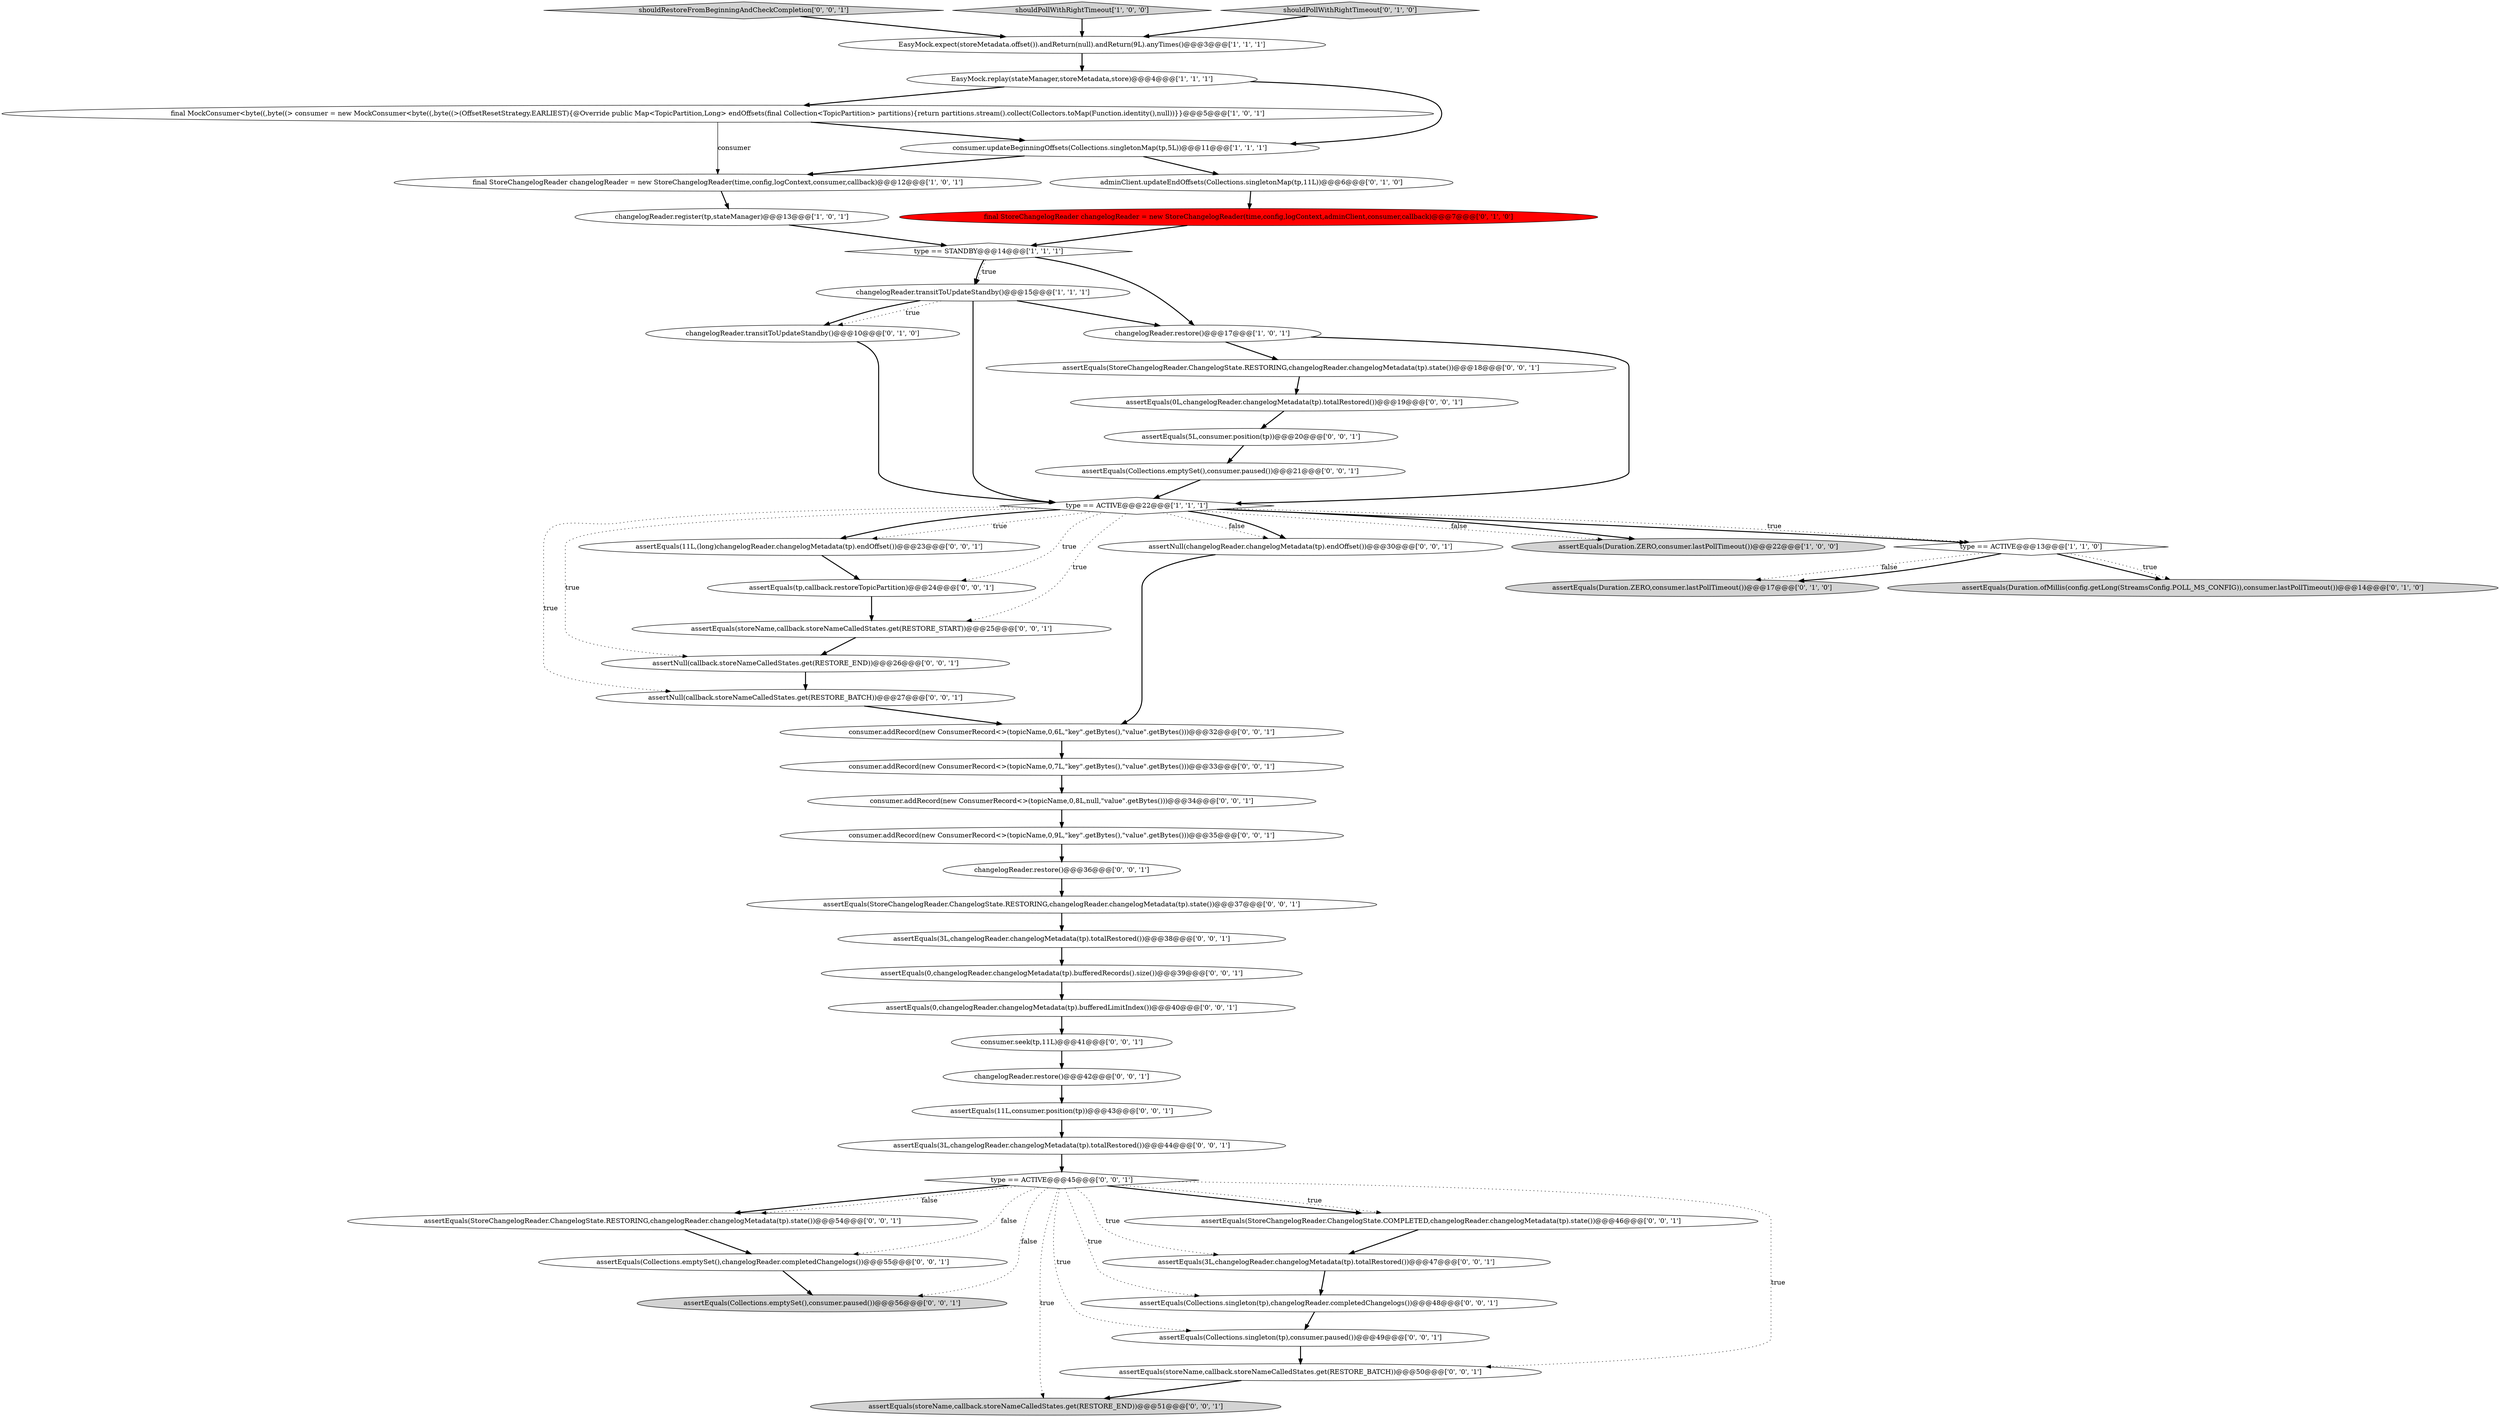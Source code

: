 digraph {
17 [style = filled, label = "adminClient.updateEndOffsets(Collections.singletonMap(tp,11L))@@@6@@@['0', '1', '0']", fillcolor = white, shape = ellipse image = "AAA0AAABBB2BBB"];
24 [style = filled, label = "assertNull(callback.storeNameCalledStates.get(RESTORE_BATCH))@@@27@@@['0', '0', '1']", fillcolor = white, shape = ellipse image = "AAA0AAABBB3BBB"];
33 [style = filled, label = "assertEquals(StoreChangelogReader.ChangelogState.RESTORING,changelogReader.changelogMetadata(tp).state())@@@54@@@['0', '0', '1']", fillcolor = white, shape = ellipse image = "AAA0AAABBB3BBB"];
2 [style = filled, label = "assertEquals(Duration.ZERO,consumer.lastPollTimeout())@@@22@@@['1', '0', '0']", fillcolor = lightgray, shape = ellipse image = "AAA0AAABBB1BBB"];
34 [style = filled, label = "assertEquals(Collections.singleton(tp),changelogReader.completedChangelogs())@@@48@@@['0', '0', '1']", fillcolor = white, shape = ellipse image = "AAA0AAABBB3BBB"];
43 [style = filled, label = "assertEquals(5L,consumer.position(tp))@@@20@@@['0', '0', '1']", fillcolor = white, shape = ellipse image = "AAA0AAABBB3BBB"];
13 [style = filled, label = "assertEquals(Duration.ZERO,consumer.lastPollTimeout())@@@17@@@['0', '1', '0']", fillcolor = lightgray, shape = ellipse image = "AAA0AAABBB2BBB"];
40 [style = filled, label = "changelogReader.restore()@@@42@@@['0', '0', '1']", fillcolor = white, shape = ellipse image = "AAA0AAABBB3BBB"];
9 [style = filled, label = "type == ACTIVE@@@13@@@['1', '1', '0']", fillcolor = white, shape = diamond image = "AAA0AAABBB1BBB"];
27 [style = filled, label = "assertEquals(11L,consumer.position(tp))@@@43@@@['0', '0', '1']", fillcolor = white, shape = ellipse image = "AAA0AAABBB3BBB"];
45 [style = filled, label = "assertEquals(0,changelogReader.changelogMetadata(tp).bufferedRecords().size())@@@39@@@['0', '0', '1']", fillcolor = white, shape = ellipse image = "AAA0AAABBB3BBB"];
21 [style = filled, label = "type == ACTIVE@@@45@@@['0', '0', '1']", fillcolor = white, shape = diamond image = "AAA0AAABBB3BBB"];
35 [style = filled, label = "consumer.addRecord(new ConsumerRecord<>(topicName,0,7L,\"key\".getBytes(),\"value\".getBytes()))@@@33@@@['0', '0', '1']", fillcolor = white, shape = ellipse image = "AAA0AAABBB3BBB"];
28 [style = filled, label = "shouldRestoreFromBeginningAndCheckCompletion['0', '0', '1']", fillcolor = lightgray, shape = diamond image = "AAA0AAABBB3BBB"];
22 [style = filled, label = "assertEquals(Collections.singleton(tp),consumer.paused())@@@49@@@['0', '0', '1']", fillcolor = white, shape = ellipse image = "AAA0AAABBB3BBB"];
14 [style = filled, label = "changelogReader.transitToUpdateStandby()@@@10@@@['0', '1', '0']", fillcolor = white, shape = ellipse image = "AAA0AAABBB2BBB"];
26 [style = filled, label = "assertEquals(StoreChangelogReader.ChangelogState.COMPLETED,changelogReader.changelogMetadata(tp).state())@@@46@@@['0', '0', '1']", fillcolor = white, shape = ellipse image = "AAA0AAABBB3BBB"];
29 [style = filled, label = "assertEquals(Collections.emptySet(),changelogReader.completedChangelogs())@@@55@@@['0', '0', '1']", fillcolor = white, shape = ellipse image = "AAA0AAABBB3BBB"];
51 [style = filled, label = "assertEquals(3L,changelogReader.changelogMetadata(tp).totalRestored())@@@47@@@['0', '0', '1']", fillcolor = white, shape = ellipse image = "AAA0AAABBB3BBB"];
3 [style = filled, label = "shouldPollWithRightTimeout['1', '0', '0']", fillcolor = lightgray, shape = diamond image = "AAA0AAABBB1BBB"];
6 [style = filled, label = "changelogReader.restore()@@@17@@@['1', '0', '1']", fillcolor = white, shape = ellipse image = "AAA0AAABBB1BBB"];
38 [style = filled, label = "changelogReader.restore()@@@36@@@['0', '0', '1']", fillcolor = white, shape = ellipse image = "AAA0AAABBB3BBB"];
5 [style = filled, label = "changelogReader.transitToUpdateStandby()@@@15@@@['1', '1', '1']", fillcolor = white, shape = ellipse image = "AAA0AAABBB1BBB"];
32 [style = filled, label = "consumer.seek(tp,11L)@@@41@@@['0', '0', '1']", fillcolor = white, shape = ellipse image = "AAA0AAABBB3BBB"];
8 [style = filled, label = "consumer.updateBeginningOffsets(Collections.singletonMap(tp,5L))@@@11@@@['1', '1', '1']", fillcolor = white, shape = ellipse image = "AAA0AAABBB1BBB"];
25 [style = filled, label = "assertEquals(3L,changelogReader.changelogMetadata(tp).totalRestored())@@@38@@@['0', '0', '1']", fillcolor = white, shape = ellipse image = "AAA0AAABBB3BBB"];
49 [style = filled, label = "assertNull(callback.storeNameCalledStates.get(RESTORE_END))@@@26@@@['0', '0', '1']", fillcolor = white, shape = ellipse image = "AAA0AAABBB3BBB"];
1 [style = filled, label = "final StoreChangelogReader changelogReader = new StoreChangelogReader(time,config,logContext,consumer,callback)@@@12@@@['1', '0', '1']", fillcolor = white, shape = ellipse image = "AAA0AAABBB1BBB"];
44 [style = filled, label = "consumer.addRecord(new ConsumerRecord<>(topicName,0,9L,\"key\".getBytes(),\"value\".getBytes()))@@@35@@@['0', '0', '1']", fillcolor = white, shape = ellipse image = "AAA0AAABBB3BBB"];
23 [style = filled, label = "consumer.addRecord(new ConsumerRecord<>(topicName,0,8L,null,\"value\".getBytes()))@@@34@@@['0', '0', '1']", fillcolor = white, shape = ellipse image = "AAA0AAABBB3BBB"];
52 [style = filled, label = "assertEquals(StoreChangelogReader.ChangelogState.RESTORING,changelogReader.changelogMetadata(tp).state())@@@37@@@['0', '0', '1']", fillcolor = white, shape = ellipse image = "AAA0AAABBB3BBB"];
11 [style = filled, label = "changelogReader.register(tp,stateManager)@@@13@@@['1', '0', '1']", fillcolor = white, shape = ellipse image = "AAA0AAABBB1BBB"];
12 [style = filled, label = "type == ACTIVE@@@22@@@['1', '1', '1']", fillcolor = white, shape = diamond image = "AAA0AAABBB1BBB"];
36 [style = filled, label = "assertEquals(3L,changelogReader.changelogMetadata(tp).totalRestored())@@@44@@@['0', '0', '1']", fillcolor = white, shape = ellipse image = "AAA0AAABBB3BBB"];
18 [style = filled, label = "shouldPollWithRightTimeout['0', '1', '0']", fillcolor = lightgray, shape = diamond image = "AAA0AAABBB2BBB"];
42 [style = filled, label = "assertEquals(storeName,callback.storeNameCalledStates.get(RESTORE_BATCH))@@@50@@@['0', '0', '1']", fillcolor = white, shape = ellipse image = "AAA0AAABBB3BBB"];
20 [style = filled, label = "consumer.addRecord(new ConsumerRecord<>(topicName,0,6L,\"key\".getBytes(),\"value\".getBytes()))@@@32@@@['0', '0', '1']", fillcolor = white, shape = ellipse image = "AAA0AAABBB3BBB"];
41 [style = filled, label = "assertEquals(Collections.emptySet(),consumer.paused())@@@56@@@['0', '0', '1']", fillcolor = lightgray, shape = ellipse image = "AAA0AAABBB3BBB"];
50 [style = filled, label = "assertEquals(StoreChangelogReader.ChangelogState.RESTORING,changelogReader.changelogMetadata(tp).state())@@@18@@@['0', '0', '1']", fillcolor = white, shape = ellipse image = "AAA0AAABBB3BBB"];
4 [style = filled, label = "type == STANDBY@@@14@@@['1', '1', '1']", fillcolor = white, shape = diamond image = "AAA0AAABBB1BBB"];
47 [style = filled, label = "assertEquals(Collections.emptySet(),consumer.paused())@@@21@@@['0', '0', '1']", fillcolor = white, shape = ellipse image = "AAA0AAABBB3BBB"];
0 [style = filled, label = "final MockConsumer<byte((,byte((> consumer = new MockConsumer<byte((,byte((>(OffsetResetStrategy.EARLIEST){@Override public Map<TopicPartition,Long> endOffsets(final Collection<TopicPartition> partitions){return partitions.stream().collect(Collectors.toMap(Function.identity(),null))}}@@@5@@@['1', '0', '1']", fillcolor = white, shape = ellipse image = "AAA0AAABBB1BBB"];
31 [style = filled, label = "assertEquals(0,changelogReader.changelogMetadata(tp).bufferedLimitIndex())@@@40@@@['0', '0', '1']", fillcolor = white, shape = ellipse image = "AAA0AAABBB3BBB"];
46 [style = filled, label = "assertEquals(11L,(long)changelogReader.changelogMetadata(tp).endOffset())@@@23@@@['0', '0', '1']", fillcolor = white, shape = ellipse image = "AAA0AAABBB3BBB"];
30 [style = filled, label = "assertEquals(0L,changelogReader.changelogMetadata(tp).totalRestored())@@@19@@@['0', '0', '1']", fillcolor = white, shape = ellipse image = "AAA0AAABBB3BBB"];
15 [style = filled, label = "assertEquals(Duration.ofMillis(config.getLong(StreamsConfig.POLL_MS_CONFIG)),consumer.lastPollTimeout())@@@14@@@['0', '1', '0']", fillcolor = lightgray, shape = ellipse image = "AAA0AAABBB2BBB"];
37 [style = filled, label = "assertEquals(storeName,callback.storeNameCalledStates.get(RESTORE_END))@@@51@@@['0', '0', '1']", fillcolor = lightgray, shape = ellipse image = "AAA0AAABBB3BBB"];
48 [style = filled, label = "assertEquals(tp,callback.restoreTopicPartition)@@@24@@@['0', '0', '1']", fillcolor = white, shape = ellipse image = "AAA0AAABBB3BBB"];
16 [style = filled, label = "final StoreChangelogReader changelogReader = new StoreChangelogReader(time,config,logContext,adminClient,consumer,callback)@@@7@@@['0', '1', '0']", fillcolor = red, shape = ellipse image = "AAA1AAABBB2BBB"];
39 [style = filled, label = "assertNull(changelogReader.changelogMetadata(tp).endOffset())@@@30@@@['0', '0', '1']", fillcolor = white, shape = ellipse image = "AAA0AAABBB3BBB"];
7 [style = filled, label = "EasyMock.replay(stateManager,storeMetadata,store)@@@4@@@['1', '1', '1']", fillcolor = white, shape = ellipse image = "AAA0AAABBB1BBB"];
19 [style = filled, label = "assertEquals(storeName,callback.storeNameCalledStates.get(RESTORE_START))@@@25@@@['0', '0', '1']", fillcolor = white, shape = ellipse image = "AAA0AAABBB3BBB"];
10 [style = filled, label = "EasyMock.expect(storeMetadata.offset()).andReturn(null).andReturn(9L).anyTimes()@@@3@@@['1', '1', '1']", fillcolor = white, shape = ellipse image = "AAA0AAABBB1BBB"];
4->5 [style = dotted, label="true"];
5->14 [style = dotted, label="true"];
21->42 [style = dotted, label="true"];
27->36 [style = bold, label=""];
42->37 [style = bold, label=""];
28->10 [style = bold, label=""];
25->45 [style = bold, label=""];
4->6 [style = bold, label=""];
30->43 [style = bold, label=""];
38->52 [style = bold, label=""];
12->2 [style = dotted, label="false"];
31->32 [style = bold, label=""];
50->30 [style = bold, label=""];
47->12 [style = bold, label=""];
21->33 [style = bold, label=""];
11->4 [style = bold, label=""];
29->41 [style = bold, label=""];
21->29 [style = dotted, label="false"];
21->34 [style = dotted, label="true"];
12->49 [style = dotted, label="true"];
7->0 [style = bold, label=""];
21->22 [style = dotted, label="true"];
21->51 [style = dotted, label="true"];
5->14 [style = bold, label=""];
9->13 [style = dotted, label="false"];
45->31 [style = bold, label=""];
12->9 [style = bold, label=""];
7->8 [style = bold, label=""];
46->48 [style = bold, label=""];
10->7 [style = bold, label=""];
44->38 [style = bold, label=""];
26->51 [style = bold, label=""];
21->41 [style = dotted, label="false"];
1->11 [style = bold, label=""];
34->22 [style = bold, label=""];
12->48 [style = dotted, label="true"];
33->29 [style = bold, label=""];
24->20 [style = bold, label=""];
8->17 [style = bold, label=""];
8->1 [style = bold, label=""];
3->10 [style = bold, label=""];
49->24 [style = bold, label=""];
35->23 [style = bold, label=""];
12->2 [style = bold, label=""];
36->21 [style = bold, label=""];
21->26 [style = bold, label=""];
12->39 [style = dotted, label="false"];
43->47 [style = bold, label=""];
12->46 [style = bold, label=""];
5->6 [style = bold, label=""];
18->10 [style = bold, label=""];
52->25 [style = bold, label=""];
5->12 [style = bold, label=""];
12->19 [style = dotted, label="true"];
19->49 [style = bold, label=""];
21->26 [style = dotted, label="true"];
9->15 [style = bold, label=""];
40->27 [style = bold, label=""];
21->33 [style = dotted, label="false"];
32->40 [style = bold, label=""];
14->12 [style = bold, label=""];
6->50 [style = bold, label=""];
12->46 [style = dotted, label="true"];
0->8 [style = bold, label=""];
12->24 [style = dotted, label="true"];
48->19 [style = bold, label=""];
22->42 [style = bold, label=""];
0->1 [style = solid, label="consumer"];
9->15 [style = dotted, label="true"];
21->37 [style = dotted, label="true"];
20->35 [style = bold, label=""];
51->34 [style = bold, label=""];
12->39 [style = bold, label=""];
16->4 [style = bold, label=""];
39->20 [style = bold, label=""];
12->9 [style = dotted, label="true"];
4->5 [style = bold, label=""];
23->44 [style = bold, label=""];
17->16 [style = bold, label=""];
9->13 [style = bold, label=""];
6->12 [style = bold, label=""];
}
